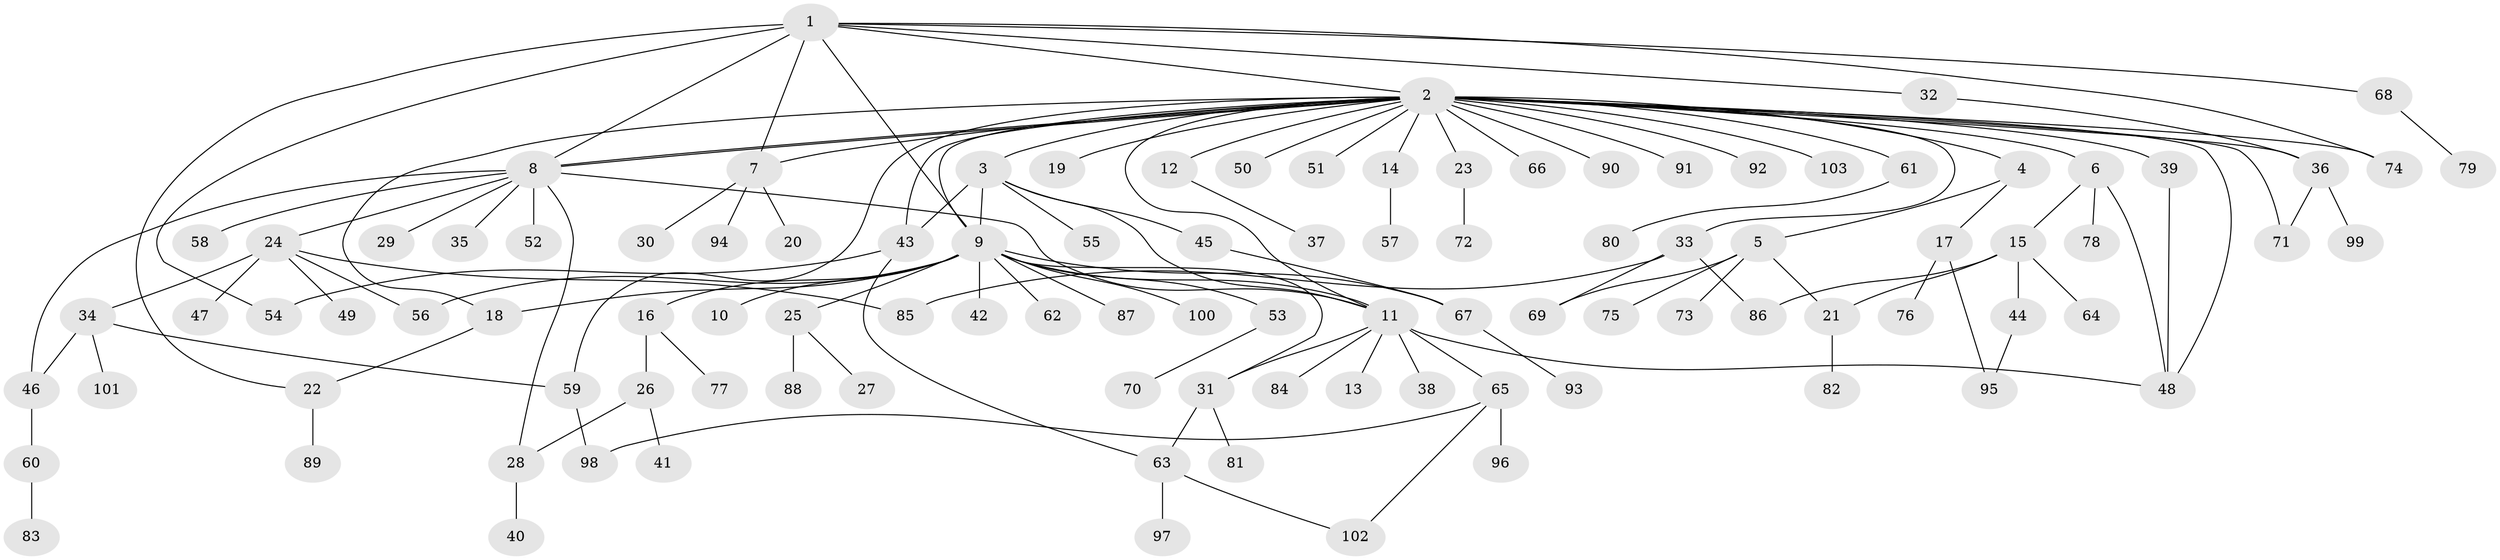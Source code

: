 // Generated by graph-tools (version 1.1) at 2025/48/03/09/25 04:48:01]
// undirected, 103 vertices, 134 edges
graph export_dot {
graph [start="1"]
  node [color=gray90,style=filled];
  1;
  2;
  3;
  4;
  5;
  6;
  7;
  8;
  9;
  10;
  11;
  12;
  13;
  14;
  15;
  16;
  17;
  18;
  19;
  20;
  21;
  22;
  23;
  24;
  25;
  26;
  27;
  28;
  29;
  30;
  31;
  32;
  33;
  34;
  35;
  36;
  37;
  38;
  39;
  40;
  41;
  42;
  43;
  44;
  45;
  46;
  47;
  48;
  49;
  50;
  51;
  52;
  53;
  54;
  55;
  56;
  57;
  58;
  59;
  60;
  61;
  62;
  63;
  64;
  65;
  66;
  67;
  68;
  69;
  70;
  71;
  72;
  73;
  74;
  75;
  76;
  77;
  78;
  79;
  80;
  81;
  82;
  83;
  84;
  85;
  86;
  87;
  88;
  89;
  90;
  91;
  92;
  93;
  94;
  95;
  96;
  97;
  98;
  99;
  100;
  101;
  102;
  103;
  1 -- 2;
  1 -- 7;
  1 -- 8;
  1 -- 9;
  1 -- 22;
  1 -- 32;
  1 -- 54;
  1 -- 68;
  1 -- 74;
  2 -- 3;
  2 -- 4;
  2 -- 6;
  2 -- 7;
  2 -- 8;
  2 -- 8;
  2 -- 9;
  2 -- 11;
  2 -- 12;
  2 -- 14;
  2 -- 18;
  2 -- 19;
  2 -- 23;
  2 -- 33;
  2 -- 36;
  2 -- 39;
  2 -- 43;
  2 -- 48;
  2 -- 50;
  2 -- 51;
  2 -- 59;
  2 -- 61;
  2 -- 66;
  2 -- 71;
  2 -- 74;
  2 -- 90;
  2 -- 91;
  2 -- 92;
  2 -- 103;
  3 -- 9;
  3 -- 11;
  3 -- 43;
  3 -- 45;
  3 -- 55;
  4 -- 5;
  4 -- 17;
  5 -- 21;
  5 -- 69;
  5 -- 73;
  5 -- 75;
  6 -- 15;
  6 -- 48;
  6 -- 78;
  7 -- 20;
  7 -- 30;
  7 -- 94;
  8 -- 11;
  8 -- 24;
  8 -- 28;
  8 -- 29;
  8 -- 35;
  8 -- 46;
  8 -- 52;
  8 -- 58;
  9 -- 10;
  9 -- 11;
  9 -- 16;
  9 -- 18;
  9 -- 25;
  9 -- 31;
  9 -- 42;
  9 -- 53;
  9 -- 56;
  9 -- 62;
  9 -- 67;
  9 -- 87;
  9 -- 100;
  11 -- 13;
  11 -- 31;
  11 -- 38;
  11 -- 48;
  11 -- 65;
  11 -- 84;
  12 -- 37;
  14 -- 57;
  15 -- 21;
  15 -- 44;
  15 -- 64;
  15 -- 86;
  16 -- 26;
  16 -- 77;
  17 -- 76;
  17 -- 95;
  18 -- 22;
  21 -- 82;
  22 -- 89;
  23 -- 72;
  24 -- 34;
  24 -- 47;
  24 -- 49;
  24 -- 56;
  24 -- 85;
  25 -- 27;
  25 -- 88;
  26 -- 28;
  26 -- 41;
  28 -- 40;
  31 -- 63;
  31 -- 81;
  32 -- 36;
  33 -- 69;
  33 -- 85;
  33 -- 86;
  34 -- 46;
  34 -- 59;
  34 -- 101;
  36 -- 71;
  36 -- 99;
  39 -- 48;
  43 -- 54;
  43 -- 63;
  44 -- 95;
  45 -- 67;
  46 -- 60;
  53 -- 70;
  59 -- 98;
  60 -- 83;
  61 -- 80;
  63 -- 97;
  63 -- 102;
  65 -- 96;
  65 -- 98;
  65 -- 102;
  67 -- 93;
  68 -- 79;
}
